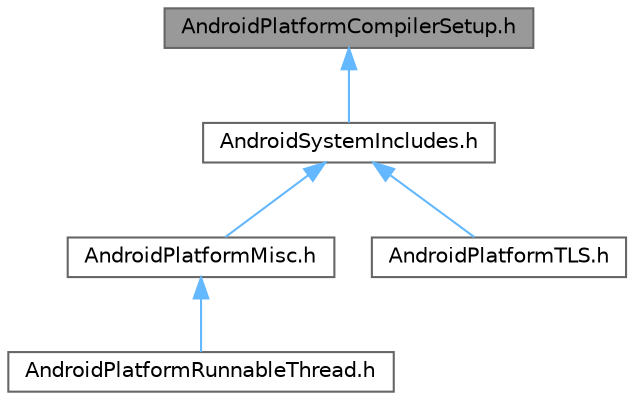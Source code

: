 digraph "AndroidPlatformCompilerSetup.h"
{
 // INTERACTIVE_SVG=YES
 // LATEX_PDF_SIZE
  bgcolor="transparent";
  edge [fontname=Helvetica,fontsize=10,labelfontname=Helvetica,labelfontsize=10];
  node [fontname=Helvetica,fontsize=10,shape=box,height=0.2,width=0.4];
  Node1 [id="Node000001",label="AndroidPlatformCompilerSetup.h",height=0.2,width=0.4,color="gray40", fillcolor="grey60", style="filled", fontcolor="black",tooltip=" "];
  Node1 -> Node2 [id="edge1_Node000001_Node000002",dir="back",color="steelblue1",style="solid",tooltip=" "];
  Node2 [id="Node000002",label="AndroidSystemIncludes.h",height=0.2,width=0.4,color="grey40", fillcolor="white", style="filled",URL="$d3/d6a/AndroidSystemIncludes_8h.html",tooltip=" "];
  Node2 -> Node3 [id="edge2_Node000002_Node000003",dir="back",color="steelblue1",style="solid",tooltip=" "];
  Node3 [id="Node000003",label="AndroidPlatformMisc.h",height=0.2,width=0.4,color="grey40", fillcolor="white", style="filled",URL="$d0/d27/AndroidPlatformMisc_8h.html",tooltip=" "];
  Node3 -> Node4 [id="edge3_Node000003_Node000004",dir="back",color="steelblue1",style="solid",tooltip=" "];
  Node4 [id="Node000004",label="AndroidPlatformRunnableThread.h",height=0.2,width=0.4,color="grey40", fillcolor="white", style="filled",URL="$dd/dfc/AndroidPlatformRunnableThread_8h.html",tooltip=" "];
  Node2 -> Node5 [id="edge4_Node000002_Node000005",dir="back",color="steelblue1",style="solid",tooltip=" "];
  Node5 [id="Node000005",label="AndroidPlatformTLS.h",height=0.2,width=0.4,color="grey40", fillcolor="white", style="filled",URL="$db/d19/AndroidPlatformTLS_8h.html",tooltip=" "];
}
